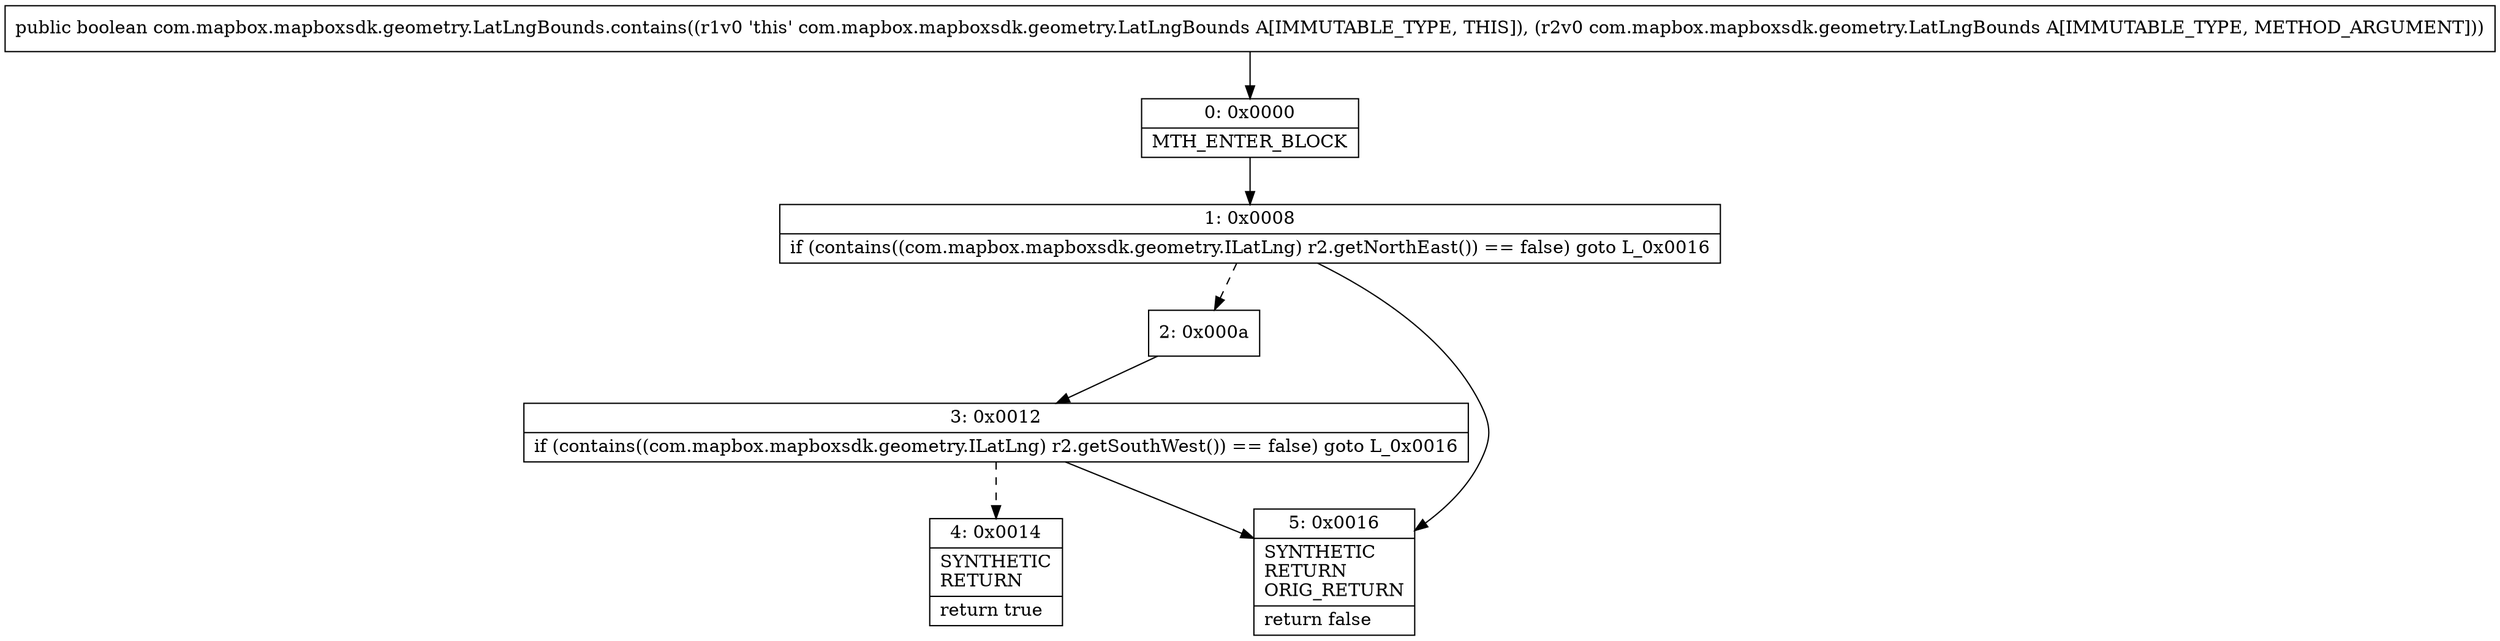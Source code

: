 digraph "CFG forcom.mapbox.mapboxsdk.geometry.LatLngBounds.contains(Lcom\/mapbox\/mapboxsdk\/geometry\/LatLngBounds;)Z" {
Node_0 [shape=record,label="{0\:\ 0x0000|MTH_ENTER_BLOCK\l}"];
Node_1 [shape=record,label="{1\:\ 0x0008|if (contains((com.mapbox.mapboxsdk.geometry.ILatLng) r2.getNorthEast()) == false) goto L_0x0016\l}"];
Node_2 [shape=record,label="{2\:\ 0x000a}"];
Node_3 [shape=record,label="{3\:\ 0x0012|if (contains((com.mapbox.mapboxsdk.geometry.ILatLng) r2.getSouthWest()) == false) goto L_0x0016\l}"];
Node_4 [shape=record,label="{4\:\ 0x0014|SYNTHETIC\lRETURN\l|return true\l}"];
Node_5 [shape=record,label="{5\:\ 0x0016|SYNTHETIC\lRETURN\lORIG_RETURN\l|return false\l}"];
MethodNode[shape=record,label="{public boolean com.mapbox.mapboxsdk.geometry.LatLngBounds.contains((r1v0 'this' com.mapbox.mapboxsdk.geometry.LatLngBounds A[IMMUTABLE_TYPE, THIS]), (r2v0 com.mapbox.mapboxsdk.geometry.LatLngBounds A[IMMUTABLE_TYPE, METHOD_ARGUMENT])) }"];
MethodNode -> Node_0;
Node_0 -> Node_1;
Node_1 -> Node_2[style=dashed];
Node_1 -> Node_5;
Node_2 -> Node_3;
Node_3 -> Node_4[style=dashed];
Node_3 -> Node_5;
}

